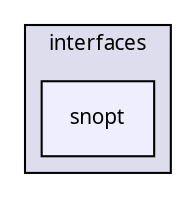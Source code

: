 digraph "snopt" {
  compound=true
  node [ fontsize="10", fontname="FreeSans.ttf"];
  edge [ labelfontsize="10", labelfontname="FreeSans.ttf"];
  subgraph clusterdir_3704cb05e0a8565fe7675e5730d54a9f {
    graph [ bgcolor="#ddddee", pencolor="black", label="interfaces" fontname="FreeSans.ttf", fontsize="10", URL="dir_3704cb05e0a8565fe7675e5730d54a9f.html"]
  dir_3d505800527ff193d98277c6aedaf647 [shape=box, label="snopt", style="filled", fillcolor="#eeeeff", pencolor="black", URL="dir_3d505800527ff193d98277c6aedaf647.html"];
  }
}
